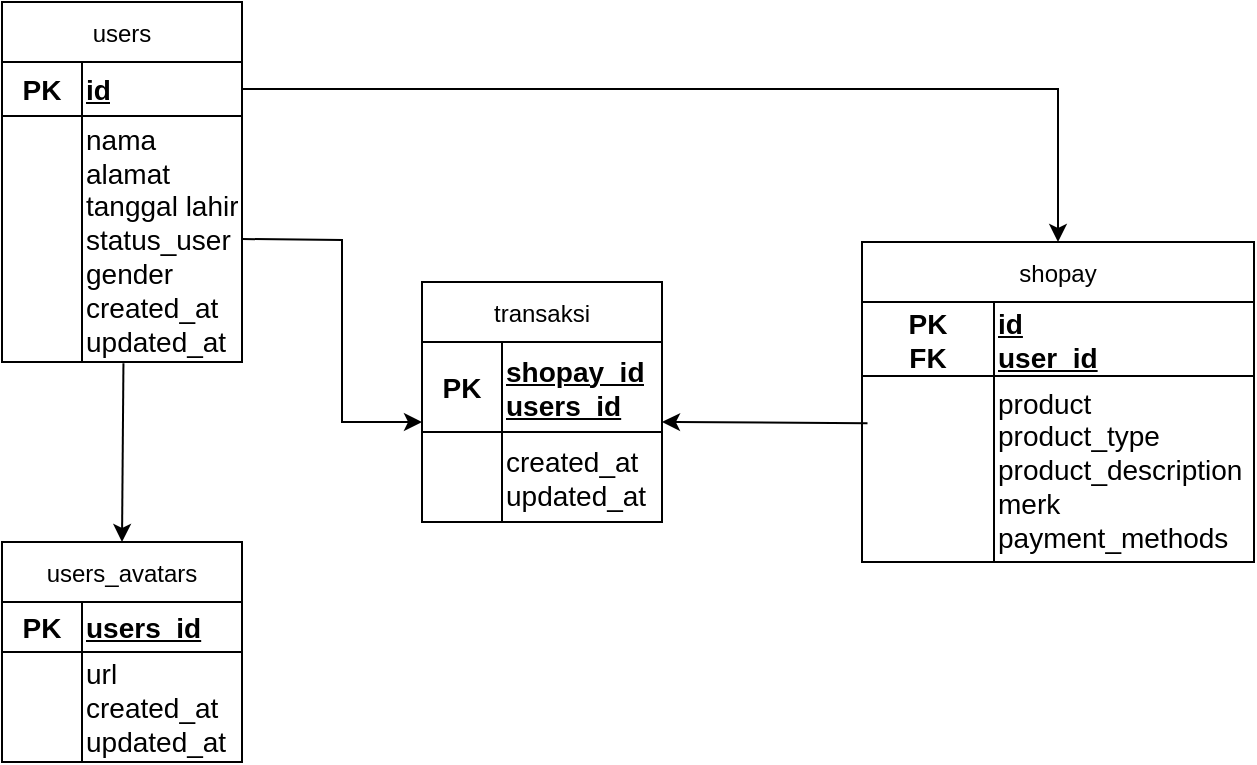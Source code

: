 <mxfile version="24.5.3" type="device">
  <diagram id="C5RBs43oDa-KdzZeNtuy" name="Page-1">
    <mxGraphModel dx="794" dy="605" grid="1" gridSize="10" guides="1" tooltips="1" connect="1" arrows="1" fold="1" page="1" pageScale="1" pageWidth="827" pageHeight="1169" background="none" math="0" shadow="0">
      <root>
        <mxCell id="WIyWlLk6GJQsqaUBKTNV-0" />
        <mxCell id="WIyWlLk6GJQsqaUBKTNV-1" parent="WIyWlLk6GJQsqaUBKTNV-0" />
        <mxCell id="A_alRHqpntYgNKWjDVd--59" value="users" style="shape=table;startSize=30;container=1;collapsible=0;childLayout=tableLayout;" vertex="1" parent="WIyWlLk6GJQsqaUBKTNV-1">
          <mxGeometry x="90" y="50" width="120" height="180" as="geometry" />
        </mxCell>
        <mxCell id="A_alRHqpntYgNKWjDVd--60" value="" style="shape=tableRow;horizontal=0;startSize=0;swimlaneHead=0;swimlaneBody=0;strokeColor=inherit;top=0;left=0;bottom=0;right=0;collapsible=0;dropTarget=0;fillColor=none;points=[[0,0.5],[1,0.5]];portConstraint=eastwest;" vertex="1" parent="A_alRHqpntYgNKWjDVd--59">
          <mxGeometry y="30" width="120" height="27" as="geometry" />
        </mxCell>
        <mxCell id="A_alRHqpntYgNKWjDVd--61" value="&lt;b&gt;&lt;font style=&quot;font-size: 14px;&quot;&gt;PK&lt;/font&gt;&lt;/b&gt;" style="shape=partialRectangle;html=1;whiteSpace=wrap;connectable=0;strokeColor=inherit;overflow=hidden;fillColor=none;top=0;left=0;bottom=0;right=0;pointerEvents=1;" vertex="1" parent="A_alRHqpntYgNKWjDVd--60">
          <mxGeometry width="40" height="27" as="geometry">
            <mxRectangle width="40" height="27" as="alternateBounds" />
          </mxGeometry>
        </mxCell>
        <mxCell id="A_alRHqpntYgNKWjDVd--62" value="&lt;b&gt;&lt;u&gt;&lt;font style=&quot;font-size: 14px;&quot;&gt;id&lt;/font&gt;&lt;/u&gt;&lt;/b&gt;" style="shape=partialRectangle;html=1;whiteSpace=wrap;connectable=0;strokeColor=inherit;overflow=hidden;fillColor=none;top=0;left=0;bottom=0;right=0;pointerEvents=1;align=left;" vertex="1" parent="A_alRHqpntYgNKWjDVd--60">
          <mxGeometry x="40" width="80" height="27" as="geometry">
            <mxRectangle width="80" height="27" as="alternateBounds" />
          </mxGeometry>
        </mxCell>
        <mxCell id="A_alRHqpntYgNKWjDVd--63" value="" style="shape=tableRow;horizontal=0;startSize=0;swimlaneHead=0;swimlaneBody=0;strokeColor=inherit;top=0;left=0;bottom=0;right=0;collapsible=0;dropTarget=0;fillColor=none;points=[[0,0.5],[1,0.5]];portConstraint=eastwest;" vertex="1" parent="A_alRHqpntYgNKWjDVd--59">
          <mxGeometry y="57" width="120" height="123" as="geometry" />
        </mxCell>
        <mxCell id="A_alRHqpntYgNKWjDVd--64" value="" style="shape=partialRectangle;html=1;whiteSpace=wrap;connectable=0;strokeColor=inherit;overflow=hidden;fillColor=none;top=0;left=0;bottom=0;right=0;pointerEvents=1;" vertex="1" parent="A_alRHqpntYgNKWjDVd--63">
          <mxGeometry width="40" height="123" as="geometry">
            <mxRectangle width="40" height="123" as="alternateBounds" />
          </mxGeometry>
        </mxCell>
        <mxCell id="A_alRHqpntYgNKWjDVd--65" value="&lt;div style=&quot;font-size: 14px;&quot;&gt;&lt;div style=&quot;&quot;&gt;&lt;span style=&quot;background-color: initial;&quot;&gt;nama&lt;/span&gt;&lt;/div&gt;&lt;span style=&quot;background-color: initial;&quot;&gt;&lt;div style=&quot;&quot;&gt;&lt;span style=&quot;background-color: initial;&quot;&gt;alamat&lt;/span&gt;&lt;/div&gt;&lt;/span&gt;&lt;span style=&quot;background-color: initial;&quot;&gt;&lt;div style=&quot;&quot;&gt;&lt;span style=&quot;background-color: initial;&quot;&gt;tanggal lahir&lt;/span&gt;&lt;/div&gt;&lt;/span&gt;&lt;span style=&quot;background-color: initial;&quot;&gt;&lt;div style=&quot;&quot;&gt;&lt;span style=&quot;background-color: initial;&quot;&gt;status_user&lt;/span&gt;&lt;/div&gt;&lt;/span&gt;&lt;span style=&quot;background-color: initial;&quot;&gt;&lt;div style=&quot;&quot;&gt;&lt;span style=&quot;background-color: initial;&quot;&gt;gender&lt;/span&gt;&lt;/div&gt;&lt;/span&gt;&lt;span style=&quot;background-color: initial;&quot;&gt;&lt;div style=&quot;&quot;&gt;&lt;span style=&quot;background-color: initial;&quot;&gt;created_at&lt;/span&gt;&lt;/div&gt;&lt;/span&gt;&lt;span style=&quot;background-color: initial;&quot;&gt;&lt;div style=&quot;&quot;&gt;&lt;span style=&quot;background-color: initial;&quot;&gt;updated_at&lt;/span&gt;&lt;/div&gt;&lt;/span&gt;&lt;/div&gt;" style="shape=partialRectangle;html=1;whiteSpace=wrap;connectable=0;strokeColor=inherit;overflow=hidden;fillColor=none;top=0;left=0;bottom=0;right=0;pointerEvents=1;align=left;" vertex="1" parent="A_alRHqpntYgNKWjDVd--63">
          <mxGeometry x="40" width="80" height="123" as="geometry">
            <mxRectangle width="80" height="123" as="alternateBounds" />
          </mxGeometry>
        </mxCell>
        <mxCell id="A_alRHqpntYgNKWjDVd--66" value="shopay" style="shape=table;startSize=30;container=1;collapsible=0;childLayout=tableLayout;" vertex="1" parent="WIyWlLk6GJQsqaUBKTNV-1">
          <mxGeometry x="520" y="170" width="196" height="160" as="geometry" />
        </mxCell>
        <mxCell id="A_alRHqpntYgNKWjDVd--67" value="" style="shape=tableRow;horizontal=0;startSize=0;swimlaneHead=0;swimlaneBody=0;strokeColor=inherit;top=0;left=0;bottom=0;right=0;collapsible=0;dropTarget=0;fillColor=none;points=[[0,0.5],[1,0.5]];portConstraint=eastwest;" vertex="1" parent="A_alRHqpntYgNKWjDVd--66">
          <mxGeometry y="30" width="196" height="37" as="geometry" />
        </mxCell>
        <mxCell id="A_alRHqpntYgNKWjDVd--68" value="&lt;b style=&quot;font-size: 14px;&quot;&gt;&lt;font style=&quot;font-size: 14px;&quot;&gt;PK&lt;/font&gt;&lt;/b&gt;&lt;div style=&quot;font-size: 14px;&quot;&gt;&lt;b style=&quot;&quot;&gt;&lt;font style=&quot;font-size: 14px;&quot;&gt;FK&lt;/font&gt;&lt;/b&gt;&lt;/div&gt;" style="shape=partialRectangle;html=1;whiteSpace=wrap;connectable=0;strokeColor=inherit;overflow=hidden;fillColor=none;top=0;left=0;bottom=0;right=0;pointerEvents=1;" vertex="1" parent="A_alRHqpntYgNKWjDVd--67">
          <mxGeometry width="66" height="37" as="geometry">
            <mxRectangle width="66" height="37" as="alternateBounds" />
          </mxGeometry>
        </mxCell>
        <mxCell id="A_alRHqpntYgNKWjDVd--69" value="&lt;b&gt;&lt;u&gt;&lt;font style=&quot;font-size: 14px;&quot;&gt;id&lt;/font&gt;&lt;/u&gt;&lt;/b&gt;&lt;div&gt;&lt;b&gt;&lt;u&gt;&lt;font style=&quot;font-size: 14px;&quot;&gt;user_id&lt;/font&gt;&lt;/u&gt;&lt;/b&gt;&lt;/div&gt;" style="shape=partialRectangle;html=1;whiteSpace=wrap;connectable=0;strokeColor=inherit;overflow=hidden;fillColor=none;top=0;left=0;bottom=0;right=0;pointerEvents=1;align=left;" vertex="1" parent="A_alRHqpntYgNKWjDVd--67">
          <mxGeometry x="66" width="130" height="37" as="geometry">
            <mxRectangle width="130" height="37" as="alternateBounds" />
          </mxGeometry>
        </mxCell>
        <mxCell id="A_alRHqpntYgNKWjDVd--70" value="" style="shape=tableRow;horizontal=0;startSize=0;swimlaneHead=0;swimlaneBody=0;strokeColor=inherit;top=0;left=0;bottom=0;right=0;collapsible=0;dropTarget=0;fillColor=none;points=[[0,0.5],[1,0.5]];portConstraint=eastwest;" vertex="1" parent="A_alRHqpntYgNKWjDVd--66">
          <mxGeometry y="67" width="196" height="93" as="geometry" />
        </mxCell>
        <mxCell id="A_alRHqpntYgNKWjDVd--71" value="" style="shape=partialRectangle;html=1;whiteSpace=wrap;connectable=0;strokeColor=inherit;overflow=hidden;fillColor=none;top=0;left=0;bottom=0;right=0;pointerEvents=1;" vertex="1" parent="A_alRHqpntYgNKWjDVd--70">
          <mxGeometry width="66" height="93" as="geometry">
            <mxRectangle width="66" height="93" as="alternateBounds" />
          </mxGeometry>
        </mxCell>
        <mxCell id="A_alRHqpntYgNKWjDVd--72" value="&lt;div style=&quot;font-size: 14px;&quot;&gt;&lt;div style=&quot;&quot;&gt;product&lt;/div&gt;&lt;div style=&quot;&quot;&gt;product_type&lt;/div&gt;&lt;div style=&quot;&quot;&gt;product_description&lt;/div&gt;&lt;div style=&quot;&quot;&gt;merk&lt;/div&gt;&lt;div style=&quot;&quot;&gt;payment_methods&lt;/div&gt;&lt;/div&gt;" style="shape=partialRectangle;html=1;whiteSpace=wrap;connectable=0;strokeColor=inherit;overflow=hidden;fillColor=none;top=0;left=0;bottom=0;right=0;pointerEvents=1;align=left;" vertex="1" parent="A_alRHqpntYgNKWjDVd--70">
          <mxGeometry x="66" width="130" height="93" as="geometry">
            <mxRectangle width="130" height="93" as="alternateBounds" />
          </mxGeometry>
        </mxCell>
        <mxCell id="A_alRHqpntYgNKWjDVd--73" value="users_avatars" style="shape=table;startSize=30;container=1;collapsible=0;childLayout=tableLayout;" vertex="1" parent="WIyWlLk6GJQsqaUBKTNV-1">
          <mxGeometry x="90" y="320" width="120" height="110" as="geometry" />
        </mxCell>
        <mxCell id="A_alRHqpntYgNKWjDVd--74" value="" style="shape=tableRow;horizontal=0;startSize=0;swimlaneHead=0;swimlaneBody=0;strokeColor=inherit;top=0;left=0;bottom=0;right=0;collapsible=0;dropTarget=0;fillColor=none;points=[[0,0.5],[1,0.5]];portConstraint=eastwest;" vertex="1" parent="A_alRHqpntYgNKWjDVd--73">
          <mxGeometry y="30" width="120" height="25" as="geometry" />
        </mxCell>
        <mxCell id="A_alRHqpntYgNKWjDVd--75" value="&lt;b&gt;&lt;font style=&quot;font-size: 14px;&quot;&gt;PK&lt;/font&gt;&lt;/b&gt;" style="shape=partialRectangle;html=1;whiteSpace=wrap;connectable=0;strokeColor=inherit;overflow=hidden;fillColor=none;top=0;left=0;bottom=0;right=0;pointerEvents=1;" vertex="1" parent="A_alRHqpntYgNKWjDVd--74">
          <mxGeometry width="40" height="25" as="geometry">
            <mxRectangle width="40" height="25" as="alternateBounds" />
          </mxGeometry>
        </mxCell>
        <mxCell id="A_alRHqpntYgNKWjDVd--76" value="&lt;b&gt;&lt;u&gt;&lt;font style=&quot;font-size: 14px;&quot;&gt;users_id&lt;/font&gt;&lt;/u&gt;&lt;/b&gt;" style="shape=partialRectangle;html=1;whiteSpace=wrap;connectable=0;strokeColor=inherit;overflow=hidden;fillColor=none;top=0;left=0;bottom=0;right=0;pointerEvents=1;align=left;" vertex="1" parent="A_alRHqpntYgNKWjDVd--74">
          <mxGeometry x="40" width="80" height="25" as="geometry">
            <mxRectangle width="80" height="25" as="alternateBounds" />
          </mxGeometry>
        </mxCell>
        <mxCell id="A_alRHqpntYgNKWjDVd--77" value="" style="shape=tableRow;horizontal=0;startSize=0;swimlaneHead=0;swimlaneBody=0;strokeColor=inherit;top=0;left=0;bottom=0;right=0;collapsible=0;dropTarget=0;fillColor=none;points=[[0,0.5],[1,0.5]];portConstraint=eastwest;" vertex="1" parent="A_alRHqpntYgNKWjDVd--73">
          <mxGeometry y="55" width="120" height="55" as="geometry" />
        </mxCell>
        <mxCell id="A_alRHqpntYgNKWjDVd--78" value="" style="shape=partialRectangle;html=1;whiteSpace=wrap;connectable=0;strokeColor=inherit;overflow=hidden;fillColor=none;top=0;left=0;bottom=0;right=0;pointerEvents=1;" vertex="1" parent="A_alRHqpntYgNKWjDVd--77">
          <mxGeometry width="40" height="55" as="geometry">
            <mxRectangle width="40" height="55" as="alternateBounds" />
          </mxGeometry>
        </mxCell>
        <mxCell id="A_alRHqpntYgNKWjDVd--79" value="&lt;div style=&quot;font-size: 14px;&quot;&gt;&lt;div style=&quot;&quot;&gt;url&lt;/div&gt;&lt;div style=&quot;&quot;&gt;created_at&lt;/div&gt;&lt;div style=&quot;&quot;&gt;updated_at&lt;/div&gt;&lt;/div&gt;" style="shape=partialRectangle;html=1;whiteSpace=wrap;connectable=0;strokeColor=inherit;overflow=hidden;fillColor=none;top=0;left=0;bottom=0;right=0;pointerEvents=1;align=left;" vertex="1" parent="A_alRHqpntYgNKWjDVd--77">
          <mxGeometry x="40" width="80" height="55" as="geometry">
            <mxRectangle width="80" height="55" as="alternateBounds" />
          </mxGeometry>
        </mxCell>
        <mxCell id="A_alRHqpntYgNKWjDVd--80" value="transaksi" style="shape=table;startSize=30;container=1;collapsible=0;childLayout=tableLayout;" vertex="1" parent="WIyWlLk6GJQsqaUBKTNV-1">
          <mxGeometry x="300" y="190" width="120" height="120" as="geometry" />
        </mxCell>
        <mxCell id="A_alRHqpntYgNKWjDVd--81" value="" style="shape=tableRow;horizontal=0;startSize=0;swimlaneHead=0;swimlaneBody=0;strokeColor=inherit;top=0;left=0;bottom=0;right=0;collapsible=0;dropTarget=0;fillColor=none;points=[[0,0.5],[1,0.5]];portConstraint=eastwest;" vertex="1" parent="A_alRHqpntYgNKWjDVd--80">
          <mxGeometry y="30" width="120" height="45" as="geometry" />
        </mxCell>
        <mxCell id="A_alRHqpntYgNKWjDVd--82" value="&lt;b&gt;&lt;font style=&quot;font-size: 14px;&quot;&gt;PK&lt;/font&gt;&lt;/b&gt;" style="shape=partialRectangle;html=1;whiteSpace=wrap;connectable=0;strokeColor=inherit;overflow=hidden;fillColor=none;top=0;left=0;bottom=0;right=0;pointerEvents=1;" vertex="1" parent="A_alRHqpntYgNKWjDVd--81">
          <mxGeometry width="40" height="45" as="geometry">
            <mxRectangle width="40" height="45" as="alternateBounds" />
          </mxGeometry>
        </mxCell>
        <mxCell id="A_alRHqpntYgNKWjDVd--83" value="&lt;div&gt;&lt;b&gt;&lt;u&gt;&lt;font style=&quot;font-size: 14px;&quot;&gt;shopay_id&lt;/font&gt;&lt;/u&gt;&lt;/b&gt;&lt;/div&gt;&lt;b&gt;&lt;u&gt;&lt;font style=&quot;font-size: 14px;&quot;&gt;users_id&lt;/font&gt;&lt;/u&gt;&lt;/b&gt;" style="shape=partialRectangle;html=1;whiteSpace=wrap;connectable=0;strokeColor=inherit;overflow=hidden;fillColor=none;top=0;left=0;bottom=0;right=0;pointerEvents=1;align=left;" vertex="1" parent="A_alRHqpntYgNKWjDVd--81">
          <mxGeometry x="40" width="80" height="45" as="geometry">
            <mxRectangle width="80" height="45" as="alternateBounds" />
          </mxGeometry>
        </mxCell>
        <mxCell id="A_alRHqpntYgNKWjDVd--84" value="" style="shape=tableRow;horizontal=0;startSize=0;swimlaneHead=0;swimlaneBody=0;strokeColor=inherit;top=0;left=0;bottom=0;right=0;collapsible=0;dropTarget=0;fillColor=none;points=[[0,0.5],[1,0.5]];portConstraint=eastwest;" vertex="1" parent="A_alRHqpntYgNKWjDVd--80">
          <mxGeometry y="75" width="120" height="45" as="geometry" />
        </mxCell>
        <mxCell id="A_alRHqpntYgNKWjDVd--85" value="" style="shape=partialRectangle;html=1;whiteSpace=wrap;connectable=0;strokeColor=inherit;overflow=hidden;fillColor=none;top=0;left=0;bottom=0;right=0;pointerEvents=1;" vertex="1" parent="A_alRHqpntYgNKWjDVd--84">
          <mxGeometry width="40" height="45" as="geometry">
            <mxRectangle width="40" height="45" as="alternateBounds" />
          </mxGeometry>
        </mxCell>
        <mxCell id="A_alRHqpntYgNKWjDVd--86" value="&lt;div style=&quot;font-size: 14px;&quot;&gt;&lt;div style=&quot;&quot;&gt;&lt;span style=&quot;background-color: initial;&quot;&gt;created_at&lt;/span&gt;&lt;br&gt;&lt;/div&gt;&lt;div style=&quot;&quot;&gt;updated_at&lt;/div&gt;&lt;/div&gt;" style="shape=partialRectangle;html=1;whiteSpace=wrap;connectable=0;strokeColor=inherit;overflow=hidden;fillColor=none;top=0;left=0;bottom=0;right=0;pointerEvents=1;align=left;" vertex="1" parent="A_alRHqpntYgNKWjDVd--84">
          <mxGeometry x="40" width="80" height="45" as="geometry">
            <mxRectangle width="80" height="45" as="alternateBounds" />
          </mxGeometry>
        </mxCell>
        <mxCell id="A_alRHqpntYgNKWjDVd--89" value="" style="endArrow=classic;html=1;rounded=0;exitX=0.506;exitY=1.005;exitDx=0;exitDy=0;exitPerimeter=0;entryX=0.5;entryY=0;entryDx=0;entryDy=0;" edge="1" parent="WIyWlLk6GJQsqaUBKTNV-1" source="A_alRHqpntYgNKWjDVd--63" target="A_alRHqpntYgNKWjDVd--73">
          <mxGeometry width="50" height="50" relative="1" as="geometry">
            <mxPoint x="380" y="310" as="sourcePoint" />
            <mxPoint x="430" y="260" as="targetPoint" />
          </mxGeometry>
        </mxCell>
        <mxCell id="A_alRHqpntYgNKWjDVd--90" style="edgeStyle=orthogonalEdgeStyle;rounded=0;orthogonalLoop=1;jettySize=auto;html=1;exitX=1;exitY=0.5;exitDx=0;exitDy=0;entryX=0.5;entryY=0;entryDx=0;entryDy=0;" edge="1" parent="WIyWlLk6GJQsqaUBKTNV-1" source="A_alRHqpntYgNKWjDVd--60" target="A_alRHqpntYgNKWjDVd--66">
          <mxGeometry relative="1" as="geometry" />
        </mxCell>
        <mxCell id="A_alRHqpntYgNKWjDVd--91" value="" style="endArrow=classic;html=1;rounded=0;exitX=1;exitY=0.5;exitDx=0;exitDy=0;" edge="1" parent="WIyWlLk6GJQsqaUBKTNV-1" source="A_alRHqpntYgNKWjDVd--63">
          <mxGeometry width="50" height="50" relative="1" as="geometry">
            <mxPoint x="380" y="310" as="sourcePoint" />
            <mxPoint x="300" y="260" as="targetPoint" />
            <Array as="points">
              <mxPoint x="260" y="169" />
              <mxPoint x="260" y="210" />
              <mxPoint x="260" y="260" />
            </Array>
          </mxGeometry>
        </mxCell>
        <mxCell id="A_alRHqpntYgNKWjDVd--92" value="" style="endArrow=classic;html=1;rounded=0;exitX=0.014;exitY=0.254;exitDx=0;exitDy=0;exitPerimeter=0;" edge="1" parent="WIyWlLk6GJQsqaUBKTNV-1" source="A_alRHqpntYgNKWjDVd--70">
          <mxGeometry width="50" height="50" relative="1" as="geometry">
            <mxPoint x="520" y="257" as="sourcePoint" />
            <mxPoint x="420" y="260" as="targetPoint" />
          </mxGeometry>
        </mxCell>
      </root>
    </mxGraphModel>
  </diagram>
</mxfile>

